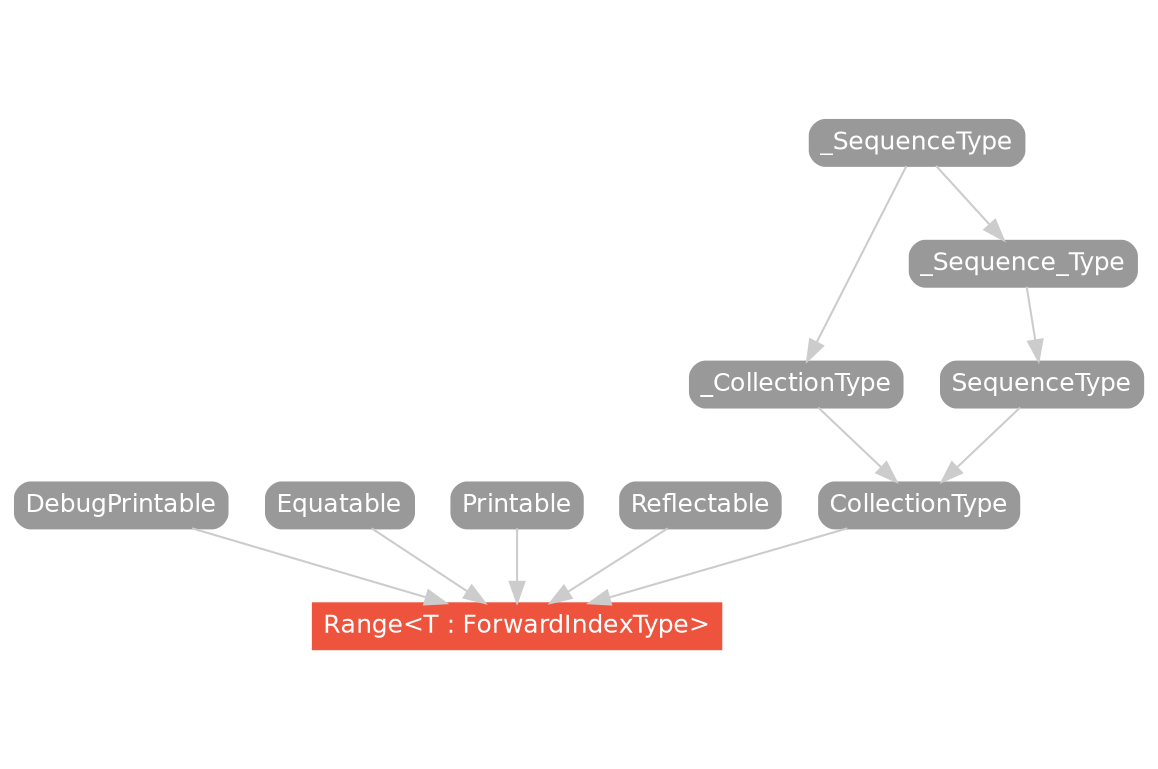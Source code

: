 strict digraph "Range<T : ForwardIndexType> - Type Hierarchy - SwiftDoc.org" {
    pad="0.1,0.8"
    node [shape=box, style="filled,rounded", color="#999999", fillcolor="#999999", fontcolor=white, fontname=Helvetica, fontnames="Helvetica,sansserif", fontsize=12, margin="0.07,0.05", height="0.3"]
    edge [color="#cccccc"]
    "CollectionType" [URL="/protocol/CollectionType/"]
    "DebugPrintable" [URL="/protocol/DebugPrintable/"]
    "Equatable" [URL="/protocol/Equatable/"]
    "Printable" [URL="/protocol/Printable/"]
    "Range<T : ForwardIndexType>" [URL="/type/Range/", style="filled", fillcolor="#ee543d", color="#ee543d"]
    "Reflectable" [URL="/protocol/Reflectable/"]
    "SequenceType" [URL="/protocol/SequenceType/"]
    "_CollectionType" [URL="/protocol/_CollectionType/"]
    "_SequenceType" [URL="/protocol/_SequenceType/"]
    "_Sequence_Type" [URL="/protocol/_Sequence_Type/"]    "Equatable" -> "Range<T : ForwardIndexType>"
    "CollectionType" -> "Range<T : ForwardIndexType>"
    "Printable" -> "Range<T : ForwardIndexType>"
    "DebugPrintable" -> "Range<T : ForwardIndexType>"
    "Reflectable" -> "Range<T : ForwardIndexType>"
    "_CollectionType" -> "CollectionType"
    "SequenceType" -> "CollectionType"
    "_SequenceType" -> "_CollectionType"
    "_Sequence_Type" -> "SequenceType"
    "_SequenceType" -> "_Sequence_Type"
    subgraph Types {
        rank = max; "Range<T : ForwardIndexType>";
    }
}